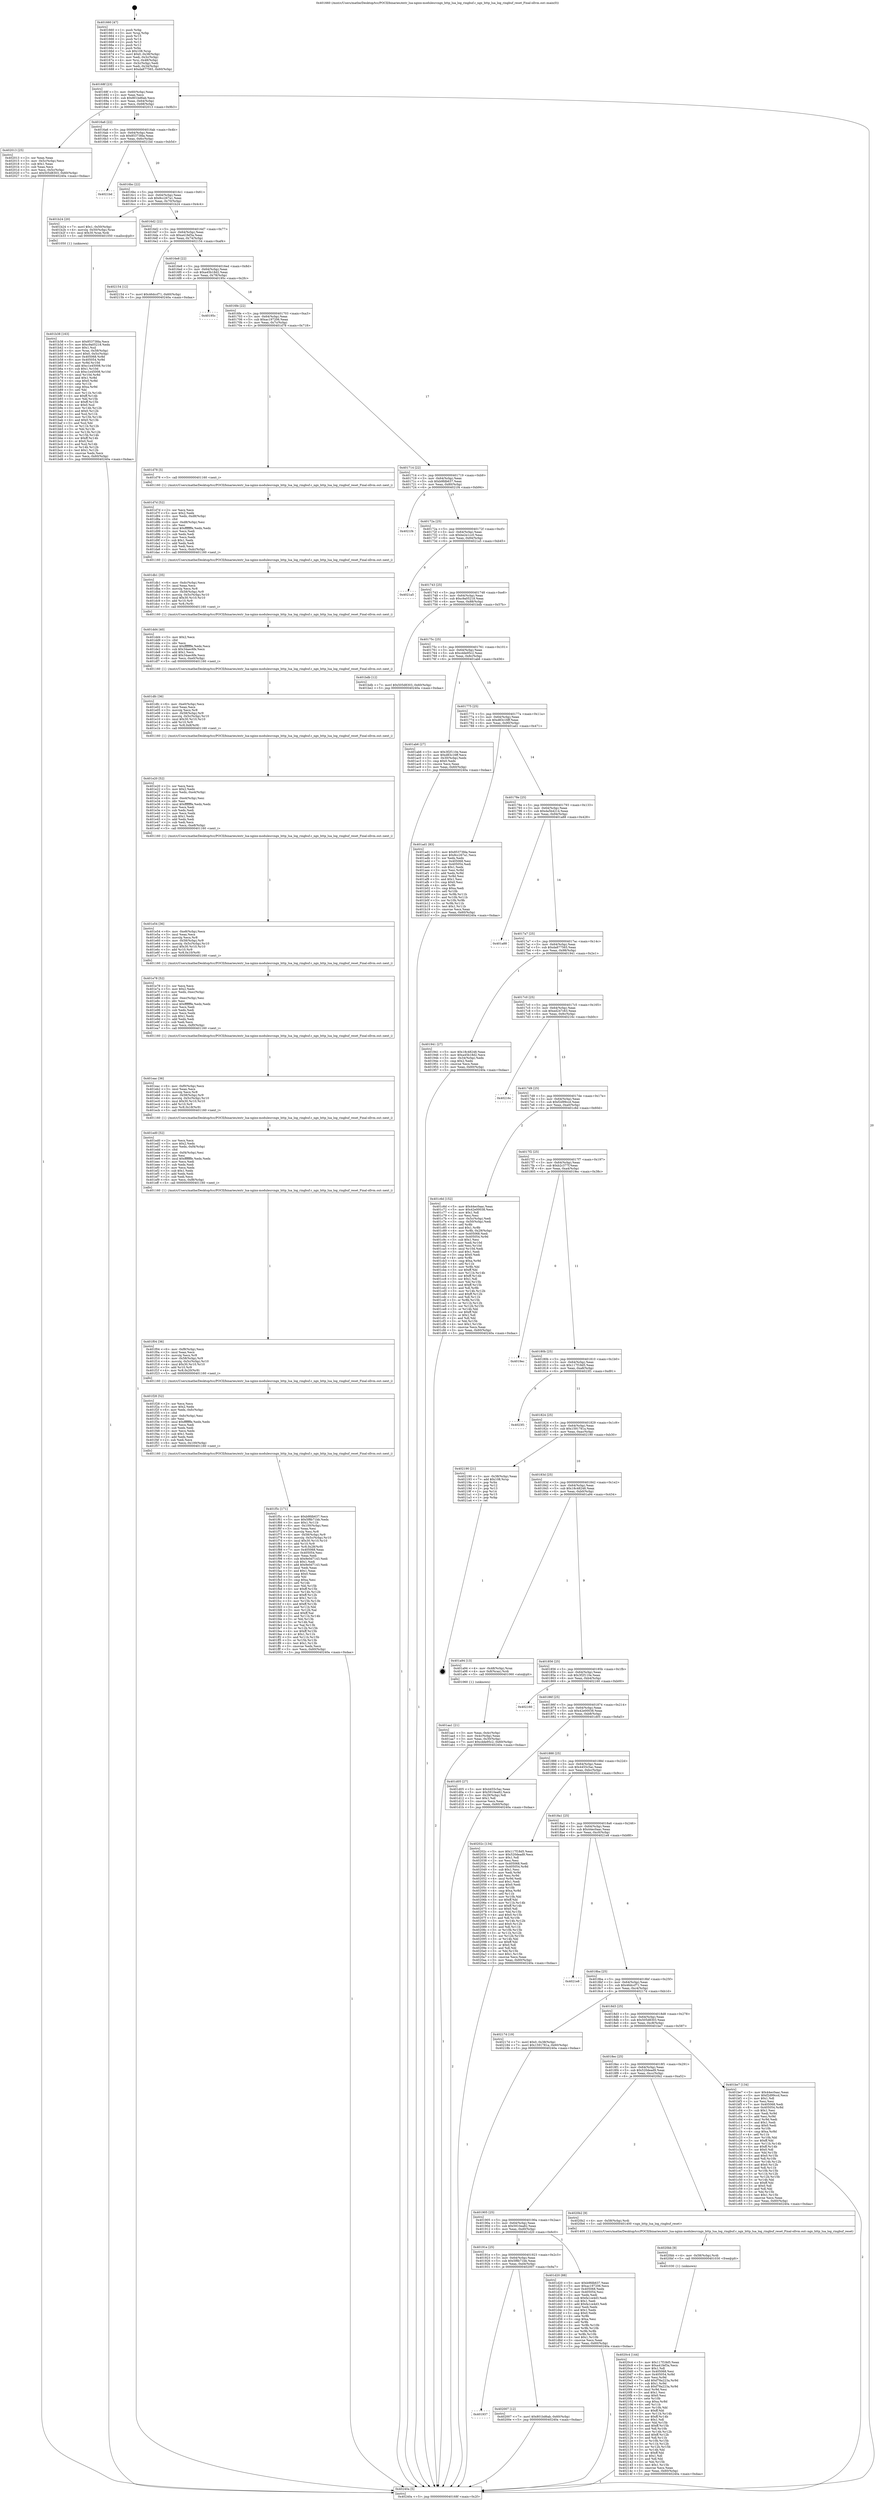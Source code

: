 digraph "0x401660" {
  label = "0x401660 (/mnt/c/Users/mathe/Desktop/tcc/POCII/binaries/extr_lua-nginx-modulesrcngx_http_lua_log_ringbuf.c_ngx_http_lua_log_ringbuf_reset_Final-ollvm.out::main(0))"
  labelloc = "t"
  node[shape=record]

  Entry [label="",width=0.3,height=0.3,shape=circle,fillcolor=black,style=filled]
  "0x40168f" [label="{
     0x40168f [23]\l
     | [instrs]\l
     &nbsp;&nbsp;0x40168f \<+3\>: mov -0x60(%rbp),%eax\l
     &nbsp;&nbsp;0x401692 \<+2\>: mov %eax,%ecx\l
     &nbsp;&nbsp;0x401694 \<+6\>: sub $0x801bd6ab,%ecx\l
     &nbsp;&nbsp;0x40169a \<+3\>: mov %eax,-0x64(%rbp)\l
     &nbsp;&nbsp;0x40169d \<+3\>: mov %ecx,-0x68(%rbp)\l
     &nbsp;&nbsp;0x4016a0 \<+6\>: je 0000000000402013 \<main+0x9b3\>\l
  }"]
  "0x402013" [label="{
     0x402013 [25]\l
     | [instrs]\l
     &nbsp;&nbsp;0x402013 \<+2\>: xor %eax,%eax\l
     &nbsp;&nbsp;0x402015 \<+3\>: mov -0x5c(%rbp),%ecx\l
     &nbsp;&nbsp;0x402018 \<+3\>: sub $0x1,%eax\l
     &nbsp;&nbsp;0x40201b \<+2\>: sub %eax,%ecx\l
     &nbsp;&nbsp;0x40201d \<+3\>: mov %ecx,-0x5c(%rbp)\l
     &nbsp;&nbsp;0x402020 \<+7\>: movl $0x505d8303,-0x60(%rbp)\l
     &nbsp;&nbsp;0x402027 \<+5\>: jmp 000000000040240a \<main+0xdaa\>\l
  }"]
  "0x4016a6" [label="{
     0x4016a6 [22]\l
     | [instrs]\l
     &nbsp;&nbsp;0x4016a6 \<+5\>: jmp 00000000004016ab \<main+0x4b\>\l
     &nbsp;&nbsp;0x4016ab \<+3\>: mov -0x64(%rbp),%eax\l
     &nbsp;&nbsp;0x4016ae \<+5\>: sub $0x85373fda,%eax\l
     &nbsp;&nbsp;0x4016b3 \<+3\>: mov %eax,-0x6c(%rbp)\l
     &nbsp;&nbsp;0x4016b6 \<+6\>: je 00000000004021bd \<main+0xb5d\>\l
  }"]
  Exit [label="",width=0.3,height=0.3,shape=circle,fillcolor=black,style=filled,peripheries=2]
  "0x4021bd" [label="{
     0x4021bd\l
  }", style=dashed]
  "0x4016bc" [label="{
     0x4016bc [22]\l
     | [instrs]\l
     &nbsp;&nbsp;0x4016bc \<+5\>: jmp 00000000004016c1 \<main+0x61\>\l
     &nbsp;&nbsp;0x4016c1 \<+3\>: mov -0x64(%rbp),%eax\l
     &nbsp;&nbsp;0x4016c4 \<+5\>: sub $0x8cc267a1,%eax\l
     &nbsp;&nbsp;0x4016c9 \<+3\>: mov %eax,-0x70(%rbp)\l
     &nbsp;&nbsp;0x4016cc \<+6\>: je 0000000000401b24 \<main+0x4c4\>\l
  }"]
  "0x4020c4" [label="{
     0x4020c4 [144]\l
     | [instrs]\l
     &nbsp;&nbsp;0x4020c4 \<+5\>: mov $0x117f18d5,%eax\l
     &nbsp;&nbsp;0x4020c9 \<+5\>: mov $0xa41fef3a,%ecx\l
     &nbsp;&nbsp;0x4020ce \<+2\>: mov $0x1,%dl\l
     &nbsp;&nbsp;0x4020d0 \<+7\>: mov 0x405068,%esi\l
     &nbsp;&nbsp;0x4020d7 \<+8\>: mov 0x405054,%r8d\l
     &nbsp;&nbsp;0x4020df \<+3\>: mov %esi,%r9d\l
     &nbsp;&nbsp;0x4020e2 \<+7\>: add $0xf78a223a,%r9d\l
     &nbsp;&nbsp;0x4020e9 \<+4\>: sub $0x1,%r9d\l
     &nbsp;&nbsp;0x4020ed \<+7\>: sub $0xf78a223a,%r9d\l
     &nbsp;&nbsp;0x4020f4 \<+4\>: imul %r9d,%esi\l
     &nbsp;&nbsp;0x4020f8 \<+3\>: and $0x1,%esi\l
     &nbsp;&nbsp;0x4020fb \<+3\>: cmp $0x0,%esi\l
     &nbsp;&nbsp;0x4020fe \<+4\>: sete %r10b\l
     &nbsp;&nbsp;0x402102 \<+4\>: cmp $0xa,%r8d\l
     &nbsp;&nbsp;0x402106 \<+4\>: setl %r11b\l
     &nbsp;&nbsp;0x40210a \<+3\>: mov %r10b,%bl\l
     &nbsp;&nbsp;0x40210d \<+3\>: xor $0xff,%bl\l
     &nbsp;&nbsp;0x402110 \<+3\>: mov %r11b,%r14b\l
     &nbsp;&nbsp;0x402113 \<+4\>: xor $0xff,%r14b\l
     &nbsp;&nbsp;0x402117 \<+3\>: xor $0x1,%dl\l
     &nbsp;&nbsp;0x40211a \<+3\>: mov %bl,%r15b\l
     &nbsp;&nbsp;0x40211d \<+4\>: and $0xff,%r15b\l
     &nbsp;&nbsp;0x402121 \<+3\>: and %dl,%r10b\l
     &nbsp;&nbsp;0x402124 \<+3\>: mov %r14b,%r12b\l
     &nbsp;&nbsp;0x402127 \<+4\>: and $0xff,%r12b\l
     &nbsp;&nbsp;0x40212b \<+3\>: and %dl,%r11b\l
     &nbsp;&nbsp;0x40212e \<+3\>: or %r10b,%r15b\l
     &nbsp;&nbsp;0x402131 \<+3\>: or %r11b,%r12b\l
     &nbsp;&nbsp;0x402134 \<+3\>: xor %r12b,%r15b\l
     &nbsp;&nbsp;0x402137 \<+3\>: or %r14b,%bl\l
     &nbsp;&nbsp;0x40213a \<+3\>: xor $0xff,%bl\l
     &nbsp;&nbsp;0x40213d \<+3\>: or $0x1,%dl\l
     &nbsp;&nbsp;0x402140 \<+2\>: and %dl,%bl\l
     &nbsp;&nbsp;0x402142 \<+3\>: or %bl,%r15b\l
     &nbsp;&nbsp;0x402145 \<+4\>: test $0x1,%r15b\l
     &nbsp;&nbsp;0x402149 \<+3\>: cmovne %ecx,%eax\l
     &nbsp;&nbsp;0x40214c \<+3\>: mov %eax,-0x60(%rbp)\l
     &nbsp;&nbsp;0x40214f \<+5\>: jmp 000000000040240a \<main+0xdaa\>\l
  }"]
  "0x401b24" [label="{
     0x401b24 [20]\l
     | [instrs]\l
     &nbsp;&nbsp;0x401b24 \<+7\>: movl $0x1,-0x50(%rbp)\l
     &nbsp;&nbsp;0x401b2b \<+4\>: movslq -0x50(%rbp),%rax\l
     &nbsp;&nbsp;0x401b2f \<+4\>: imul $0x30,%rax,%rdi\l
     &nbsp;&nbsp;0x401b33 \<+5\>: call 0000000000401050 \<malloc@plt\>\l
     | [calls]\l
     &nbsp;&nbsp;0x401050 \{1\} (unknown)\l
  }"]
  "0x4016d2" [label="{
     0x4016d2 [22]\l
     | [instrs]\l
     &nbsp;&nbsp;0x4016d2 \<+5\>: jmp 00000000004016d7 \<main+0x77\>\l
     &nbsp;&nbsp;0x4016d7 \<+3\>: mov -0x64(%rbp),%eax\l
     &nbsp;&nbsp;0x4016da \<+5\>: sub $0xa41fef3a,%eax\l
     &nbsp;&nbsp;0x4016df \<+3\>: mov %eax,-0x74(%rbp)\l
     &nbsp;&nbsp;0x4016e2 \<+6\>: je 0000000000402154 \<main+0xaf4\>\l
  }"]
  "0x4020bb" [label="{
     0x4020bb [9]\l
     | [instrs]\l
     &nbsp;&nbsp;0x4020bb \<+4\>: mov -0x58(%rbp),%rdi\l
     &nbsp;&nbsp;0x4020bf \<+5\>: call 0000000000401030 \<free@plt\>\l
     | [calls]\l
     &nbsp;&nbsp;0x401030 \{1\} (unknown)\l
  }"]
  "0x402154" [label="{
     0x402154 [12]\l
     | [instrs]\l
     &nbsp;&nbsp;0x402154 \<+7\>: movl $0x46dccf71,-0x60(%rbp)\l
     &nbsp;&nbsp;0x40215b \<+5\>: jmp 000000000040240a \<main+0xdaa\>\l
  }"]
  "0x4016e8" [label="{
     0x4016e8 [22]\l
     | [instrs]\l
     &nbsp;&nbsp;0x4016e8 \<+5\>: jmp 00000000004016ed \<main+0x8d\>\l
     &nbsp;&nbsp;0x4016ed \<+3\>: mov -0x64(%rbp),%eax\l
     &nbsp;&nbsp;0x4016f0 \<+5\>: sub $0xa45b18d2,%eax\l
     &nbsp;&nbsp;0x4016f5 \<+3\>: mov %eax,-0x78(%rbp)\l
     &nbsp;&nbsp;0x4016f8 \<+6\>: je 000000000040195c \<main+0x2fc\>\l
  }"]
  "0x401937" [label="{
     0x401937\l
  }", style=dashed]
  "0x40195c" [label="{
     0x40195c\l
  }", style=dashed]
  "0x4016fe" [label="{
     0x4016fe [22]\l
     | [instrs]\l
     &nbsp;&nbsp;0x4016fe \<+5\>: jmp 0000000000401703 \<main+0xa3\>\l
     &nbsp;&nbsp;0x401703 \<+3\>: mov -0x64(%rbp),%eax\l
     &nbsp;&nbsp;0x401706 \<+5\>: sub $0xac197206,%eax\l
     &nbsp;&nbsp;0x40170b \<+3\>: mov %eax,-0x7c(%rbp)\l
     &nbsp;&nbsp;0x40170e \<+6\>: je 0000000000401d78 \<main+0x718\>\l
  }"]
  "0x402007" [label="{
     0x402007 [12]\l
     | [instrs]\l
     &nbsp;&nbsp;0x402007 \<+7\>: movl $0x801bd6ab,-0x60(%rbp)\l
     &nbsp;&nbsp;0x40200e \<+5\>: jmp 000000000040240a \<main+0xdaa\>\l
  }"]
  "0x401d78" [label="{
     0x401d78 [5]\l
     | [instrs]\l
     &nbsp;&nbsp;0x401d78 \<+5\>: call 0000000000401160 \<next_i\>\l
     | [calls]\l
     &nbsp;&nbsp;0x401160 \{1\} (/mnt/c/Users/mathe/Desktop/tcc/POCII/binaries/extr_lua-nginx-modulesrcngx_http_lua_log_ringbuf.c_ngx_http_lua_log_ringbuf_reset_Final-ollvm.out::next_i)\l
  }"]
  "0x401714" [label="{
     0x401714 [22]\l
     | [instrs]\l
     &nbsp;&nbsp;0x401714 \<+5\>: jmp 0000000000401719 \<main+0xb9\>\l
     &nbsp;&nbsp;0x401719 \<+3\>: mov -0x64(%rbp),%eax\l
     &nbsp;&nbsp;0x40171c \<+5\>: sub $0xb9fdb637,%eax\l
     &nbsp;&nbsp;0x401721 \<+3\>: mov %eax,-0x80(%rbp)\l
     &nbsp;&nbsp;0x401724 \<+6\>: je 00000000004021f4 \<main+0xb94\>\l
  }"]
  "0x401f5c" [label="{
     0x401f5c [171]\l
     | [instrs]\l
     &nbsp;&nbsp;0x401f5c \<+5\>: mov $0xb9fdb637,%ecx\l
     &nbsp;&nbsp;0x401f61 \<+5\>: mov $0x5f8b71bb,%edx\l
     &nbsp;&nbsp;0x401f66 \<+3\>: mov $0x1,%r11b\l
     &nbsp;&nbsp;0x401f69 \<+6\>: mov -0x100(%rbp),%esi\l
     &nbsp;&nbsp;0x401f6f \<+3\>: imul %eax,%esi\l
     &nbsp;&nbsp;0x401f72 \<+3\>: movslq %esi,%r8\l
     &nbsp;&nbsp;0x401f75 \<+4\>: mov -0x58(%rbp),%r9\l
     &nbsp;&nbsp;0x401f79 \<+4\>: movslq -0x5c(%rbp),%r10\l
     &nbsp;&nbsp;0x401f7d \<+4\>: imul $0x30,%r10,%r10\l
     &nbsp;&nbsp;0x401f81 \<+3\>: add %r10,%r9\l
     &nbsp;&nbsp;0x401f84 \<+4\>: mov %r8,0x28(%r9)\l
     &nbsp;&nbsp;0x401f88 \<+7\>: mov 0x405068,%eax\l
     &nbsp;&nbsp;0x401f8f \<+7\>: mov 0x405054,%esi\l
     &nbsp;&nbsp;0x401f96 \<+2\>: mov %eax,%edi\l
     &nbsp;&nbsp;0x401f98 \<+6\>: sub $0x9e0d7143,%edi\l
     &nbsp;&nbsp;0x401f9e \<+3\>: sub $0x1,%edi\l
     &nbsp;&nbsp;0x401fa1 \<+6\>: add $0x9e0d7143,%edi\l
     &nbsp;&nbsp;0x401fa7 \<+3\>: imul %edi,%eax\l
     &nbsp;&nbsp;0x401faa \<+3\>: and $0x1,%eax\l
     &nbsp;&nbsp;0x401fad \<+3\>: cmp $0x0,%eax\l
     &nbsp;&nbsp;0x401fb0 \<+3\>: sete %bl\l
     &nbsp;&nbsp;0x401fb3 \<+3\>: cmp $0xa,%esi\l
     &nbsp;&nbsp;0x401fb6 \<+4\>: setl %r14b\l
     &nbsp;&nbsp;0x401fba \<+3\>: mov %bl,%r15b\l
     &nbsp;&nbsp;0x401fbd \<+4\>: xor $0xff,%r15b\l
     &nbsp;&nbsp;0x401fc1 \<+3\>: mov %r14b,%r12b\l
     &nbsp;&nbsp;0x401fc4 \<+4\>: xor $0xff,%r12b\l
     &nbsp;&nbsp;0x401fc8 \<+4\>: xor $0x1,%r11b\l
     &nbsp;&nbsp;0x401fcc \<+3\>: mov %r15b,%r13b\l
     &nbsp;&nbsp;0x401fcf \<+4\>: and $0xff,%r13b\l
     &nbsp;&nbsp;0x401fd3 \<+3\>: and %r11b,%bl\l
     &nbsp;&nbsp;0x401fd6 \<+3\>: mov %r12b,%al\l
     &nbsp;&nbsp;0x401fd9 \<+2\>: and $0xff,%al\l
     &nbsp;&nbsp;0x401fdb \<+3\>: and %r11b,%r14b\l
     &nbsp;&nbsp;0x401fde \<+3\>: or %bl,%r13b\l
     &nbsp;&nbsp;0x401fe1 \<+3\>: or %r14b,%al\l
     &nbsp;&nbsp;0x401fe4 \<+3\>: xor %al,%r13b\l
     &nbsp;&nbsp;0x401fe7 \<+3\>: or %r12b,%r15b\l
     &nbsp;&nbsp;0x401fea \<+4\>: xor $0xff,%r15b\l
     &nbsp;&nbsp;0x401fee \<+4\>: or $0x1,%r11b\l
     &nbsp;&nbsp;0x401ff2 \<+3\>: and %r11b,%r15b\l
     &nbsp;&nbsp;0x401ff5 \<+3\>: or %r15b,%r13b\l
     &nbsp;&nbsp;0x401ff8 \<+4\>: test $0x1,%r13b\l
     &nbsp;&nbsp;0x401ffc \<+3\>: cmovne %edx,%ecx\l
     &nbsp;&nbsp;0x401fff \<+3\>: mov %ecx,-0x60(%rbp)\l
     &nbsp;&nbsp;0x402002 \<+5\>: jmp 000000000040240a \<main+0xdaa\>\l
  }"]
  "0x4021f4" [label="{
     0x4021f4\l
  }", style=dashed]
  "0x40172a" [label="{
     0x40172a [25]\l
     | [instrs]\l
     &nbsp;&nbsp;0x40172a \<+5\>: jmp 000000000040172f \<main+0xcf\>\l
     &nbsp;&nbsp;0x40172f \<+3\>: mov -0x64(%rbp),%eax\l
     &nbsp;&nbsp;0x401732 \<+5\>: sub $0xbe2e1cc0,%eax\l
     &nbsp;&nbsp;0x401737 \<+6\>: mov %eax,-0x84(%rbp)\l
     &nbsp;&nbsp;0x40173d \<+6\>: je 00000000004021a5 \<main+0xb45\>\l
  }"]
  "0x401f28" [label="{
     0x401f28 [52]\l
     | [instrs]\l
     &nbsp;&nbsp;0x401f28 \<+2\>: xor %ecx,%ecx\l
     &nbsp;&nbsp;0x401f2a \<+5\>: mov $0x2,%edx\l
     &nbsp;&nbsp;0x401f2f \<+6\>: mov %edx,-0xfc(%rbp)\l
     &nbsp;&nbsp;0x401f35 \<+1\>: cltd\l
     &nbsp;&nbsp;0x401f36 \<+6\>: mov -0xfc(%rbp),%esi\l
     &nbsp;&nbsp;0x401f3c \<+2\>: idiv %esi\l
     &nbsp;&nbsp;0x401f3e \<+6\>: imul $0xfffffffe,%edx,%edx\l
     &nbsp;&nbsp;0x401f44 \<+2\>: mov %ecx,%edi\l
     &nbsp;&nbsp;0x401f46 \<+2\>: sub %edx,%edi\l
     &nbsp;&nbsp;0x401f48 \<+2\>: mov %ecx,%edx\l
     &nbsp;&nbsp;0x401f4a \<+3\>: sub $0x1,%edx\l
     &nbsp;&nbsp;0x401f4d \<+2\>: add %edx,%edi\l
     &nbsp;&nbsp;0x401f4f \<+2\>: sub %edi,%ecx\l
     &nbsp;&nbsp;0x401f51 \<+6\>: mov %ecx,-0x100(%rbp)\l
     &nbsp;&nbsp;0x401f57 \<+5\>: call 0000000000401160 \<next_i\>\l
     | [calls]\l
     &nbsp;&nbsp;0x401160 \{1\} (/mnt/c/Users/mathe/Desktop/tcc/POCII/binaries/extr_lua-nginx-modulesrcngx_http_lua_log_ringbuf.c_ngx_http_lua_log_ringbuf_reset_Final-ollvm.out::next_i)\l
  }"]
  "0x4021a5" [label="{
     0x4021a5\l
  }", style=dashed]
  "0x401743" [label="{
     0x401743 [25]\l
     | [instrs]\l
     &nbsp;&nbsp;0x401743 \<+5\>: jmp 0000000000401748 \<main+0xe8\>\l
     &nbsp;&nbsp;0x401748 \<+3\>: mov -0x64(%rbp),%eax\l
     &nbsp;&nbsp;0x40174b \<+5\>: sub $0xc9a05218,%eax\l
     &nbsp;&nbsp;0x401750 \<+6\>: mov %eax,-0x88(%rbp)\l
     &nbsp;&nbsp;0x401756 \<+6\>: je 0000000000401bdb \<main+0x57b\>\l
  }"]
  "0x401f04" [label="{
     0x401f04 [36]\l
     | [instrs]\l
     &nbsp;&nbsp;0x401f04 \<+6\>: mov -0xf8(%rbp),%ecx\l
     &nbsp;&nbsp;0x401f0a \<+3\>: imul %eax,%ecx\l
     &nbsp;&nbsp;0x401f0d \<+3\>: movslq %ecx,%r8\l
     &nbsp;&nbsp;0x401f10 \<+4\>: mov -0x58(%rbp),%r9\l
     &nbsp;&nbsp;0x401f14 \<+4\>: movslq -0x5c(%rbp),%r10\l
     &nbsp;&nbsp;0x401f18 \<+4\>: imul $0x30,%r10,%r10\l
     &nbsp;&nbsp;0x401f1c \<+3\>: add %r10,%r9\l
     &nbsp;&nbsp;0x401f1f \<+4\>: mov %r8,0x20(%r9)\l
     &nbsp;&nbsp;0x401f23 \<+5\>: call 0000000000401160 \<next_i\>\l
     | [calls]\l
     &nbsp;&nbsp;0x401160 \{1\} (/mnt/c/Users/mathe/Desktop/tcc/POCII/binaries/extr_lua-nginx-modulesrcngx_http_lua_log_ringbuf.c_ngx_http_lua_log_ringbuf_reset_Final-ollvm.out::next_i)\l
  }"]
  "0x401bdb" [label="{
     0x401bdb [12]\l
     | [instrs]\l
     &nbsp;&nbsp;0x401bdb \<+7\>: movl $0x505d8303,-0x60(%rbp)\l
     &nbsp;&nbsp;0x401be2 \<+5\>: jmp 000000000040240a \<main+0xdaa\>\l
  }"]
  "0x40175c" [label="{
     0x40175c [25]\l
     | [instrs]\l
     &nbsp;&nbsp;0x40175c \<+5\>: jmp 0000000000401761 \<main+0x101\>\l
     &nbsp;&nbsp;0x401761 \<+3\>: mov -0x64(%rbp),%eax\l
     &nbsp;&nbsp;0x401764 \<+5\>: sub $0xcdde95c2,%eax\l
     &nbsp;&nbsp;0x401769 \<+6\>: mov %eax,-0x8c(%rbp)\l
     &nbsp;&nbsp;0x40176f \<+6\>: je 0000000000401ab6 \<main+0x456\>\l
  }"]
  "0x401ed0" [label="{
     0x401ed0 [52]\l
     | [instrs]\l
     &nbsp;&nbsp;0x401ed0 \<+2\>: xor %ecx,%ecx\l
     &nbsp;&nbsp;0x401ed2 \<+5\>: mov $0x2,%edx\l
     &nbsp;&nbsp;0x401ed7 \<+6\>: mov %edx,-0xf4(%rbp)\l
     &nbsp;&nbsp;0x401edd \<+1\>: cltd\l
     &nbsp;&nbsp;0x401ede \<+6\>: mov -0xf4(%rbp),%esi\l
     &nbsp;&nbsp;0x401ee4 \<+2\>: idiv %esi\l
     &nbsp;&nbsp;0x401ee6 \<+6\>: imul $0xfffffffe,%edx,%edx\l
     &nbsp;&nbsp;0x401eec \<+2\>: mov %ecx,%edi\l
     &nbsp;&nbsp;0x401eee \<+2\>: sub %edx,%edi\l
     &nbsp;&nbsp;0x401ef0 \<+2\>: mov %ecx,%edx\l
     &nbsp;&nbsp;0x401ef2 \<+3\>: sub $0x1,%edx\l
     &nbsp;&nbsp;0x401ef5 \<+2\>: add %edx,%edi\l
     &nbsp;&nbsp;0x401ef7 \<+2\>: sub %edi,%ecx\l
     &nbsp;&nbsp;0x401ef9 \<+6\>: mov %ecx,-0xf8(%rbp)\l
     &nbsp;&nbsp;0x401eff \<+5\>: call 0000000000401160 \<next_i\>\l
     | [calls]\l
     &nbsp;&nbsp;0x401160 \{1\} (/mnt/c/Users/mathe/Desktop/tcc/POCII/binaries/extr_lua-nginx-modulesrcngx_http_lua_log_ringbuf.c_ngx_http_lua_log_ringbuf_reset_Final-ollvm.out::next_i)\l
  }"]
  "0x401ab6" [label="{
     0x401ab6 [27]\l
     | [instrs]\l
     &nbsp;&nbsp;0x401ab6 \<+5\>: mov $0x3f2f110e,%eax\l
     &nbsp;&nbsp;0x401abb \<+5\>: mov $0xd83c16ff,%ecx\l
     &nbsp;&nbsp;0x401ac0 \<+3\>: mov -0x30(%rbp),%edx\l
     &nbsp;&nbsp;0x401ac3 \<+3\>: cmp $0x0,%edx\l
     &nbsp;&nbsp;0x401ac6 \<+3\>: cmove %ecx,%eax\l
     &nbsp;&nbsp;0x401ac9 \<+3\>: mov %eax,-0x60(%rbp)\l
     &nbsp;&nbsp;0x401acc \<+5\>: jmp 000000000040240a \<main+0xdaa\>\l
  }"]
  "0x401775" [label="{
     0x401775 [25]\l
     | [instrs]\l
     &nbsp;&nbsp;0x401775 \<+5\>: jmp 000000000040177a \<main+0x11a\>\l
     &nbsp;&nbsp;0x40177a \<+3\>: mov -0x64(%rbp),%eax\l
     &nbsp;&nbsp;0x40177d \<+5\>: sub $0xd83c16ff,%eax\l
     &nbsp;&nbsp;0x401782 \<+6\>: mov %eax,-0x90(%rbp)\l
     &nbsp;&nbsp;0x401788 \<+6\>: je 0000000000401ad1 \<main+0x471\>\l
  }"]
  "0x401eac" [label="{
     0x401eac [36]\l
     | [instrs]\l
     &nbsp;&nbsp;0x401eac \<+6\>: mov -0xf0(%rbp),%ecx\l
     &nbsp;&nbsp;0x401eb2 \<+3\>: imul %eax,%ecx\l
     &nbsp;&nbsp;0x401eb5 \<+3\>: movslq %ecx,%r8\l
     &nbsp;&nbsp;0x401eb8 \<+4\>: mov -0x58(%rbp),%r9\l
     &nbsp;&nbsp;0x401ebc \<+4\>: movslq -0x5c(%rbp),%r10\l
     &nbsp;&nbsp;0x401ec0 \<+4\>: imul $0x30,%r10,%r10\l
     &nbsp;&nbsp;0x401ec4 \<+3\>: add %r10,%r9\l
     &nbsp;&nbsp;0x401ec7 \<+4\>: mov %r8,0x18(%r9)\l
     &nbsp;&nbsp;0x401ecb \<+5\>: call 0000000000401160 \<next_i\>\l
     | [calls]\l
     &nbsp;&nbsp;0x401160 \{1\} (/mnt/c/Users/mathe/Desktop/tcc/POCII/binaries/extr_lua-nginx-modulesrcngx_http_lua_log_ringbuf.c_ngx_http_lua_log_ringbuf_reset_Final-ollvm.out::next_i)\l
  }"]
  "0x401ad1" [label="{
     0x401ad1 [83]\l
     | [instrs]\l
     &nbsp;&nbsp;0x401ad1 \<+5\>: mov $0x85373fda,%eax\l
     &nbsp;&nbsp;0x401ad6 \<+5\>: mov $0x8cc267a1,%ecx\l
     &nbsp;&nbsp;0x401adb \<+2\>: xor %edx,%edx\l
     &nbsp;&nbsp;0x401add \<+7\>: mov 0x405068,%esi\l
     &nbsp;&nbsp;0x401ae4 \<+7\>: mov 0x405054,%edi\l
     &nbsp;&nbsp;0x401aeb \<+3\>: sub $0x1,%edx\l
     &nbsp;&nbsp;0x401aee \<+3\>: mov %esi,%r8d\l
     &nbsp;&nbsp;0x401af1 \<+3\>: add %edx,%r8d\l
     &nbsp;&nbsp;0x401af4 \<+4\>: imul %r8d,%esi\l
     &nbsp;&nbsp;0x401af8 \<+3\>: and $0x1,%esi\l
     &nbsp;&nbsp;0x401afb \<+3\>: cmp $0x0,%esi\l
     &nbsp;&nbsp;0x401afe \<+4\>: sete %r9b\l
     &nbsp;&nbsp;0x401b02 \<+3\>: cmp $0xa,%edi\l
     &nbsp;&nbsp;0x401b05 \<+4\>: setl %r10b\l
     &nbsp;&nbsp;0x401b09 \<+3\>: mov %r9b,%r11b\l
     &nbsp;&nbsp;0x401b0c \<+3\>: and %r10b,%r11b\l
     &nbsp;&nbsp;0x401b0f \<+3\>: xor %r10b,%r9b\l
     &nbsp;&nbsp;0x401b12 \<+3\>: or %r9b,%r11b\l
     &nbsp;&nbsp;0x401b15 \<+4\>: test $0x1,%r11b\l
     &nbsp;&nbsp;0x401b19 \<+3\>: cmovne %ecx,%eax\l
     &nbsp;&nbsp;0x401b1c \<+3\>: mov %eax,-0x60(%rbp)\l
     &nbsp;&nbsp;0x401b1f \<+5\>: jmp 000000000040240a \<main+0xdaa\>\l
  }"]
  "0x40178e" [label="{
     0x40178e [25]\l
     | [instrs]\l
     &nbsp;&nbsp;0x40178e \<+5\>: jmp 0000000000401793 \<main+0x133\>\l
     &nbsp;&nbsp;0x401793 \<+3\>: mov -0x64(%rbp),%eax\l
     &nbsp;&nbsp;0x401796 \<+5\>: sub $0xda5b4214,%eax\l
     &nbsp;&nbsp;0x40179b \<+6\>: mov %eax,-0x94(%rbp)\l
     &nbsp;&nbsp;0x4017a1 \<+6\>: je 0000000000401a88 \<main+0x428\>\l
  }"]
  "0x401e78" [label="{
     0x401e78 [52]\l
     | [instrs]\l
     &nbsp;&nbsp;0x401e78 \<+2\>: xor %ecx,%ecx\l
     &nbsp;&nbsp;0x401e7a \<+5\>: mov $0x2,%edx\l
     &nbsp;&nbsp;0x401e7f \<+6\>: mov %edx,-0xec(%rbp)\l
     &nbsp;&nbsp;0x401e85 \<+1\>: cltd\l
     &nbsp;&nbsp;0x401e86 \<+6\>: mov -0xec(%rbp),%esi\l
     &nbsp;&nbsp;0x401e8c \<+2\>: idiv %esi\l
     &nbsp;&nbsp;0x401e8e \<+6\>: imul $0xfffffffe,%edx,%edx\l
     &nbsp;&nbsp;0x401e94 \<+2\>: mov %ecx,%edi\l
     &nbsp;&nbsp;0x401e96 \<+2\>: sub %edx,%edi\l
     &nbsp;&nbsp;0x401e98 \<+2\>: mov %ecx,%edx\l
     &nbsp;&nbsp;0x401e9a \<+3\>: sub $0x1,%edx\l
     &nbsp;&nbsp;0x401e9d \<+2\>: add %edx,%edi\l
     &nbsp;&nbsp;0x401e9f \<+2\>: sub %edi,%ecx\l
     &nbsp;&nbsp;0x401ea1 \<+6\>: mov %ecx,-0xf0(%rbp)\l
     &nbsp;&nbsp;0x401ea7 \<+5\>: call 0000000000401160 \<next_i\>\l
     | [calls]\l
     &nbsp;&nbsp;0x401160 \{1\} (/mnt/c/Users/mathe/Desktop/tcc/POCII/binaries/extr_lua-nginx-modulesrcngx_http_lua_log_ringbuf.c_ngx_http_lua_log_ringbuf_reset_Final-ollvm.out::next_i)\l
  }"]
  "0x401a88" [label="{
     0x401a88\l
  }", style=dashed]
  "0x4017a7" [label="{
     0x4017a7 [25]\l
     | [instrs]\l
     &nbsp;&nbsp;0x4017a7 \<+5\>: jmp 00000000004017ac \<main+0x14c\>\l
     &nbsp;&nbsp;0x4017ac \<+3\>: mov -0x64(%rbp),%eax\l
     &nbsp;&nbsp;0x4017af \<+5\>: sub $0xda877565,%eax\l
     &nbsp;&nbsp;0x4017b4 \<+6\>: mov %eax,-0x98(%rbp)\l
     &nbsp;&nbsp;0x4017ba \<+6\>: je 0000000000401941 \<main+0x2e1\>\l
  }"]
  "0x401e54" [label="{
     0x401e54 [36]\l
     | [instrs]\l
     &nbsp;&nbsp;0x401e54 \<+6\>: mov -0xe8(%rbp),%ecx\l
     &nbsp;&nbsp;0x401e5a \<+3\>: imul %eax,%ecx\l
     &nbsp;&nbsp;0x401e5d \<+3\>: movslq %ecx,%r8\l
     &nbsp;&nbsp;0x401e60 \<+4\>: mov -0x58(%rbp),%r9\l
     &nbsp;&nbsp;0x401e64 \<+4\>: movslq -0x5c(%rbp),%r10\l
     &nbsp;&nbsp;0x401e68 \<+4\>: imul $0x30,%r10,%r10\l
     &nbsp;&nbsp;0x401e6c \<+3\>: add %r10,%r9\l
     &nbsp;&nbsp;0x401e6f \<+4\>: mov %r8,0x10(%r9)\l
     &nbsp;&nbsp;0x401e73 \<+5\>: call 0000000000401160 \<next_i\>\l
     | [calls]\l
     &nbsp;&nbsp;0x401160 \{1\} (/mnt/c/Users/mathe/Desktop/tcc/POCII/binaries/extr_lua-nginx-modulesrcngx_http_lua_log_ringbuf.c_ngx_http_lua_log_ringbuf_reset_Final-ollvm.out::next_i)\l
  }"]
  "0x401941" [label="{
     0x401941 [27]\l
     | [instrs]\l
     &nbsp;&nbsp;0x401941 \<+5\>: mov $0x18c48248,%eax\l
     &nbsp;&nbsp;0x401946 \<+5\>: mov $0xa45b18d2,%ecx\l
     &nbsp;&nbsp;0x40194b \<+3\>: mov -0x34(%rbp),%edx\l
     &nbsp;&nbsp;0x40194e \<+3\>: cmp $0x2,%edx\l
     &nbsp;&nbsp;0x401951 \<+3\>: cmovne %ecx,%eax\l
     &nbsp;&nbsp;0x401954 \<+3\>: mov %eax,-0x60(%rbp)\l
     &nbsp;&nbsp;0x401957 \<+5\>: jmp 000000000040240a \<main+0xdaa\>\l
  }"]
  "0x4017c0" [label="{
     0x4017c0 [25]\l
     | [instrs]\l
     &nbsp;&nbsp;0x4017c0 \<+5\>: jmp 00000000004017c5 \<main+0x165\>\l
     &nbsp;&nbsp;0x4017c5 \<+3\>: mov -0x64(%rbp),%eax\l
     &nbsp;&nbsp;0x4017c8 \<+5\>: sub $0xed247c63,%eax\l
     &nbsp;&nbsp;0x4017cd \<+6\>: mov %eax,-0x9c(%rbp)\l
     &nbsp;&nbsp;0x4017d3 \<+6\>: je 000000000040216c \<main+0xb0c\>\l
  }"]
  "0x40240a" [label="{
     0x40240a [5]\l
     | [instrs]\l
     &nbsp;&nbsp;0x40240a \<+5\>: jmp 000000000040168f \<main+0x2f\>\l
  }"]
  "0x401660" [label="{
     0x401660 [47]\l
     | [instrs]\l
     &nbsp;&nbsp;0x401660 \<+1\>: push %rbp\l
     &nbsp;&nbsp;0x401661 \<+3\>: mov %rsp,%rbp\l
     &nbsp;&nbsp;0x401664 \<+2\>: push %r15\l
     &nbsp;&nbsp;0x401666 \<+2\>: push %r14\l
     &nbsp;&nbsp;0x401668 \<+2\>: push %r13\l
     &nbsp;&nbsp;0x40166a \<+2\>: push %r12\l
     &nbsp;&nbsp;0x40166c \<+1\>: push %rbx\l
     &nbsp;&nbsp;0x40166d \<+7\>: sub $0x108,%rsp\l
     &nbsp;&nbsp;0x401674 \<+7\>: movl $0x0,-0x38(%rbp)\l
     &nbsp;&nbsp;0x40167b \<+3\>: mov %edi,-0x3c(%rbp)\l
     &nbsp;&nbsp;0x40167e \<+4\>: mov %rsi,-0x48(%rbp)\l
     &nbsp;&nbsp;0x401682 \<+3\>: mov -0x3c(%rbp),%edi\l
     &nbsp;&nbsp;0x401685 \<+3\>: mov %edi,-0x34(%rbp)\l
     &nbsp;&nbsp;0x401688 \<+7\>: movl $0xda877565,-0x60(%rbp)\l
  }"]
  "0x401e20" [label="{
     0x401e20 [52]\l
     | [instrs]\l
     &nbsp;&nbsp;0x401e20 \<+2\>: xor %ecx,%ecx\l
     &nbsp;&nbsp;0x401e22 \<+5\>: mov $0x2,%edx\l
     &nbsp;&nbsp;0x401e27 \<+6\>: mov %edx,-0xe4(%rbp)\l
     &nbsp;&nbsp;0x401e2d \<+1\>: cltd\l
     &nbsp;&nbsp;0x401e2e \<+6\>: mov -0xe4(%rbp),%esi\l
     &nbsp;&nbsp;0x401e34 \<+2\>: idiv %esi\l
     &nbsp;&nbsp;0x401e36 \<+6\>: imul $0xfffffffe,%edx,%edx\l
     &nbsp;&nbsp;0x401e3c \<+2\>: mov %ecx,%edi\l
     &nbsp;&nbsp;0x401e3e \<+2\>: sub %edx,%edi\l
     &nbsp;&nbsp;0x401e40 \<+2\>: mov %ecx,%edx\l
     &nbsp;&nbsp;0x401e42 \<+3\>: sub $0x1,%edx\l
     &nbsp;&nbsp;0x401e45 \<+2\>: add %edx,%edi\l
     &nbsp;&nbsp;0x401e47 \<+2\>: sub %edi,%ecx\l
     &nbsp;&nbsp;0x401e49 \<+6\>: mov %ecx,-0xe8(%rbp)\l
     &nbsp;&nbsp;0x401e4f \<+5\>: call 0000000000401160 \<next_i\>\l
     | [calls]\l
     &nbsp;&nbsp;0x401160 \{1\} (/mnt/c/Users/mathe/Desktop/tcc/POCII/binaries/extr_lua-nginx-modulesrcngx_http_lua_log_ringbuf.c_ngx_http_lua_log_ringbuf_reset_Final-ollvm.out::next_i)\l
  }"]
  "0x40216c" [label="{
     0x40216c\l
  }", style=dashed]
  "0x4017d9" [label="{
     0x4017d9 [25]\l
     | [instrs]\l
     &nbsp;&nbsp;0x4017d9 \<+5\>: jmp 00000000004017de \<main+0x17e\>\l
     &nbsp;&nbsp;0x4017de \<+3\>: mov -0x64(%rbp),%eax\l
     &nbsp;&nbsp;0x4017e1 \<+5\>: sub $0xf2d99ccd,%eax\l
     &nbsp;&nbsp;0x4017e6 \<+6\>: mov %eax,-0xa0(%rbp)\l
     &nbsp;&nbsp;0x4017ec \<+6\>: je 0000000000401c6d \<main+0x60d\>\l
  }"]
  "0x401dfc" [label="{
     0x401dfc [36]\l
     | [instrs]\l
     &nbsp;&nbsp;0x401dfc \<+6\>: mov -0xe0(%rbp),%ecx\l
     &nbsp;&nbsp;0x401e02 \<+3\>: imul %eax,%ecx\l
     &nbsp;&nbsp;0x401e05 \<+3\>: movslq %ecx,%r8\l
     &nbsp;&nbsp;0x401e08 \<+4\>: mov -0x58(%rbp),%r9\l
     &nbsp;&nbsp;0x401e0c \<+4\>: movslq -0x5c(%rbp),%r10\l
     &nbsp;&nbsp;0x401e10 \<+4\>: imul $0x30,%r10,%r10\l
     &nbsp;&nbsp;0x401e14 \<+3\>: add %r10,%r9\l
     &nbsp;&nbsp;0x401e17 \<+4\>: mov %r8,0x8(%r9)\l
     &nbsp;&nbsp;0x401e1b \<+5\>: call 0000000000401160 \<next_i\>\l
     | [calls]\l
     &nbsp;&nbsp;0x401160 \{1\} (/mnt/c/Users/mathe/Desktop/tcc/POCII/binaries/extr_lua-nginx-modulesrcngx_http_lua_log_ringbuf.c_ngx_http_lua_log_ringbuf_reset_Final-ollvm.out::next_i)\l
  }"]
  "0x401c6d" [label="{
     0x401c6d [152]\l
     | [instrs]\l
     &nbsp;&nbsp;0x401c6d \<+5\>: mov $0x44ec0aac,%eax\l
     &nbsp;&nbsp;0x401c72 \<+5\>: mov $0x42e00038,%ecx\l
     &nbsp;&nbsp;0x401c77 \<+2\>: mov $0x1,%dl\l
     &nbsp;&nbsp;0x401c79 \<+2\>: xor %esi,%esi\l
     &nbsp;&nbsp;0x401c7b \<+3\>: mov -0x5c(%rbp),%edi\l
     &nbsp;&nbsp;0x401c7e \<+3\>: cmp -0x50(%rbp),%edi\l
     &nbsp;&nbsp;0x401c81 \<+4\>: setl %r8b\l
     &nbsp;&nbsp;0x401c85 \<+4\>: and $0x1,%r8b\l
     &nbsp;&nbsp;0x401c89 \<+4\>: mov %r8b,-0x29(%rbp)\l
     &nbsp;&nbsp;0x401c8d \<+7\>: mov 0x405068,%edi\l
     &nbsp;&nbsp;0x401c94 \<+8\>: mov 0x405054,%r9d\l
     &nbsp;&nbsp;0x401c9c \<+3\>: sub $0x1,%esi\l
     &nbsp;&nbsp;0x401c9f \<+3\>: mov %edi,%r10d\l
     &nbsp;&nbsp;0x401ca2 \<+3\>: add %esi,%r10d\l
     &nbsp;&nbsp;0x401ca5 \<+4\>: imul %r10d,%edi\l
     &nbsp;&nbsp;0x401ca9 \<+3\>: and $0x1,%edi\l
     &nbsp;&nbsp;0x401cac \<+3\>: cmp $0x0,%edi\l
     &nbsp;&nbsp;0x401caf \<+4\>: sete %r8b\l
     &nbsp;&nbsp;0x401cb3 \<+4\>: cmp $0xa,%r9d\l
     &nbsp;&nbsp;0x401cb7 \<+4\>: setl %r11b\l
     &nbsp;&nbsp;0x401cbb \<+3\>: mov %r8b,%bl\l
     &nbsp;&nbsp;0x401cbe \<+3\>: xor $0xff,%bl\l
     &nbsp;&nbsp;0x401cc1 \<+3\>: mov %r11b,%r14b\l
     &nbsp;&nbsp;0x401cc4 \<+4\>: xor $0xff,%r14b\l
     &nbsp;&nbsp;0x401cc8 \<+3\>: xor $0x1,%dl\l
     &nbsp;&nbsp;0x401ccb \<+3\>: mov %bl,%r15b\l
     &nbsp;&nbsp;0x401cce \<+4\>: and $0xff,%r15b\l
     &nbsp;&nbsp;0x401cd2 \<+3\>: and %dl,%r8b\l
     &nbsp;&nbsp;0x401cd5 \<+3\>: mov %r14b,%r12b\l
     &nbsp;&nbsp;0x401cd8 \<+4\>: and $0xff,%r12b\l
     &nbsp;&nbsp;0x401cdc \<+3\>: and %dl,%r11b\l
     &nbsp;&nbsp;0x401cdf \<+3\>: or %r8b,%r15b\l
     &nbsp;&nbsp;0x401ce2 \<+3\>: or %r11b,%r12b\l
     &nbsp;&nbsp;0x401ce5 \<+3\>: xor %r12b,%r15b\l
     &nbsp;&nbsp;0x401ce8 \<+3\>: or %r14b,%bl\l
     &nbsp;&nbsp;0x401ceb \<+3\>: xor $0xff,%bl\l
     &nbsp;&nbsp;0x401cee \<+3\>: or $0x1,%dl\l
     &nbsp;&nbsp;0x401cf1 \<+2\>: and %dl,%bl\l
     &nbsp;&nbsp;0x401cf3 \<+3\>: or %bl,%r15b\l
     &nbsp;&nbsp;0x401cf6 \<+4\>: test $0x1,%r15b\l
     &nbsp;&nbsp;0x401cfa \<+3\>: cmovne %ecx,%eax\l
     &nbsp;&nbsp;0x401cfd \<+3\>: mov %eax,-0x60(%rbp)\l
     &nbsp;&nbsp;0x401d00 \<+5\>: jmp 000000000040240a \<main+0xdaa\>\l
  }"]
  "0x4017f2" [label="{
     0x4017f2 [25]\l
     | [instrs]\l
     &nbsp;&nbsp;0x4017f2 \<+5\>: jmp 00000000004017f7 \<main+0x197\>\l
     &nbsp;&nbsp;0x4017f7 \<+3\>: mov -0x64(%rbp),%eax\l
     &nbsp;&nbsp;0x4017fa \<+5\>: sub $0xb2c377f,%eax\l
     &nbsp;&nbsp;0x4017ff \<+6\>: mov %eax,-0xa4(%rbp)\l
     &nbsp;&nbsp;0x401805 \<+6\>: je 00000000004019ec \<main+0x38c\>\l
  }"]
  "0x401dd4" [label="{
     0x401dd4 [40]\l
     | [instrs]\l
     &nbsp;&nbsp;0x401dd4 \<+5\>: mov $0x2,%ecx\l
     &nbsp;&nbsp;0x401dd9 \<+1\>: cltd\l
     &nbsp;&nbsp;0x401dda \<+2\>: idiv %ecx\l
     &nbsp;&nbsp;0x401ddc \<+6\>: imul $0xfffffffe,%edx,%ecx\l
     &nbsp;&nbsp;0x401de2 \<+6\>: sub $0x34aec6fe,%ecx\l
     &nbsp;&nbsp;0x401de8 \<+3\>: add $0x1,%ecx\l
     &nbsp;&nbsp;0x401deb \<+6\>: add $0x34aec6fe,%ecx\l
     &nbsp;&nbsp;0x401df1 \<+6\>: mov %ecx,-0xe0(%rbp)\l
     &nbsp;&nbsp;0x401df7 \<+5\>: call 0000000000401160 \<next_i\>\l
     | [calls]\l
     &nbsp;&nbsp;0x401160 \{1\} (/mnt/c/Users/mathe/Desktop/tcc/POCII/binaries/extr_lua-nginx-modulesrcngx_http_lua_log_ringbuf.c_ngx_http_lua_log_ringbuf_reset_Final-ollvm.out::next_i)\l
  }"]
  "0x4019ec" [label="{
     0x4019ec\l
  }", style=dashed]
  "0x40180b" [label="{
     0x40180b [25]\l
     | [instrs]\l
     &nbsp;&nbsp;0x40180b \<+5\>: jmp 0000000000401810 \<main+0x1b0\>\l
     &nbsp;&nbsp;0x401810 \<+3\>: mov -0x64(%rbp),%eax\l
     &nbsp;&nbsp;0x401813 \<+5\>: sub $0x117f18d5,%eax\l
     &nbsp;&nbsp;0x401818 \<+6\>: mov %eax,-0xa8(%rbp)\l
     &nbsp;&nbsp;0x40181e \<+6\>: je 00000000004023f1 \<main+0xd91\>\l
  }"]
  "0x401db1" [label="{
     0x401db1 [35]\l
     | [instrs]\l
     &nbsp;&nbsp;0x401db1 \<+6\>: mov -0xdc(%rbp),%ecx\l
     &nbsp;&nbsp;0x401db7 \<+3\>: imul %eax,%ecx\l
     &nbsp;&nbsp;0x401dba \<+3\>: movslq %ecx,%r8\l
     &nbsp;&nbsp;0x401dbd \<+4\>: mov -0x58(%rbp),%r9\l
     &nbsp;&nbsp;0x401dc1 \<+4\>: movslq -0x5c(%rbp),%r10\l
     &nbsp;&nbsp;0x401dc5 \<+4\>: imul $0x30,%r10,%r10\l
     &nbsp;&nbsp;0x401dc9 \<+3\>: add %r10,%r9\l
     &nbsp;&nbsp;0x401dcc \<+3\>: mov %r8,(%r9)\l
     &nbsp;&nbsp;0x401dcf \<+5\>: call 0000000000401160 \<next_i\>\l
     | [calls]\l
     &nbsp;&nbsp;0x401160 \{1\} (/mnt/c/Users/mathe/Desktop/tcc/POCII/binaries/extr_lua-nginx-modulesrcngx_http_lua_log_ringbuf.c_ngx_http_lua_log_ringbuf_reset_Final-ollvm.out::next_i)\l
  }"]
  "0x4023f1" [label="{
     0x4023f1\l
  }", style=dashed]
  "0x401824" [label="{
     0x401824 [25]\l
     | [instrs]\l
     &nbsp;&nbsp;0x401824 \<+5\>: jmp 0000000000401829 \<main+0x1c9\>\l
     &nbsp;&nbsp;0x401829 \<+3\>: mov -0x64(%rbp),%eax\l
     &nbsp;&nbsp;0x40182c \<+5\>: sub $0x1591781a,%eax\l
     &nbsp;&nbsp;0x401831 \<+6\>: mov %eax,-0xac(%rbp)\l
     &nbsp;&nbsp;0x401837 \<+6\>: je 0000000000402190 \<main+0xb30\>\l
  }"]
  "0x401d7d" [label="{
     0x401d7d [52]\l
     | [instrs]\l
     &nbsp;&nbsp;0x401d7d \<+2\>: xor %ecx,%ecx\l
     &nbsp;&nbsp;0x401d7f \<+5\>: mov $0x2,%edx\l
     &nbsp;&nbsp;0x401d84 \<+6\>: mov %edx,-0xd8(%rbp)\l
     &nbsp;&nbsp;0x401d8a \<+1\>: cltd\l
     &nbsp;&nbsp;0x401d8b \<+6\>: mov -0xd8(%rbp),%esi\l
     &nbsp;&nbsp;0x401d91 \<+2\>: idiv %esi\l
     &nbsp;&nbsp;0x401d93 \<+6\>: imul $0xfffffffe,%edx,%edx\l
     &nbsp;&nbsp;0x401d99 \<+2\>: mov %ecx,%edi\l
     &nbsp;&nbsp;0x401d9b \<+2\>: sub %edx,%edi\l
     &nbsp;&nbsp;0x401d9d \<+2\>: mov %ecx,%edx\l
     &nbsp;&nbsp;0x401d9f \<+3\>: sub $0x1,%edx\l
     &nbsp;&nbsp;0x401da2 \<+2\>: add %edx,%edi\l
     &nbsp;&nbsp;0x401da4 \<+2\>: sub %edi,%ecx\l
     &nbsp;&nbsp;0x401da6 \<+6\>: mov %ecx,-0xdc(%rbp)\l
     &nbsp;&nbsp;0x401dac \<+5\>: call 0000000000401160 \<next_i\>\l
     | [calls]\l
     &nbsp;&nbsp;0x401160 \{1\} (/mnt/c/Users/mathe/Desktop/tcc/POCII/binaries/extr_lua-nginx-modulesrcngx_http_lua_log_ringbuf.c_ngx_http_lua_log_ringbuf_reset_Final-ollvm.out::next_i)\l
  }"]
  "0x402190" [label="{
     0x402190 [21]\l
     | [instrs]\l
     &nbsp;&nbsp;0x402190 \<+3\>: mov -0x38(%rbp),%eax\l
     &nbsp;&nbsp;0x402193 \<+7\>: add $0x108,%rsp\l
     &nbsp;&nbsp;0x40219a \<+1\>: pop %rbx\l
     &nbsp;&nbsp;0x40219b \<+2\>: pop %r12\l
     &nbsp;&nbsp;0x40219d \<+2\>: pop %r13\l
     &nbsp;&nbsp;0x40219f \<+2\>: pop %r14\l
     &nbsp;&nbsp;0x4021a1 \<+2\>: pop %r15\l
     &nbsp;&nbsp;0x4021a3 \<+1\>: pop %rbp\l
     &nbsp;&nbsp;0x4021a4 \<+1\>: ret\l
  }"]
  "0x40183d" [label="{
     0x40183d [25]\l
     | [instrs]\l
     &nbsp;&nbsp;0x40183d \<+5\>: jmp 0000000000401842 \<main+0x1e2\>\l
     &nbsp;&nbsp;0x401842 \<+3\>: mov -0x64(%rbp),%eax\l
     &nbsp;&nbsp;0x401845 \<+5\>: sub $0x18c48248,%eax\l
     &nbsp;&nbsp;0x40184a \<+6\>: mov %eax,-0xb0(%rbp)\l
     &nbsp;&nbsp;0x401850 \<+6\>: je 0000000000401a94 \<main+0x434\>\l
  }"]
  "0x40191e" [label="{
     0x40191e [25]\l
     | [instrs]\l
     &nbsp;&nbsp;0x40191e \<+5\>: jmp 0000000000401923 \<main+0x2c3\>\l
     &nbsp;&nbsp;0x401923 \<+3\>: mov -0x64(%rbp),%eax\l
     &nbsp;&nbsp;0x401926 \<+5\>: sub $0x5f8b71bb,%eax\l
     &nbsp;&nbsp;0x40192b \<+6\>: mov %eax,-0xd4(%rbp)\l
     &nbsp;&nbsp;0x401931 \<+6\>: je 0000000000402007 \<main+0x9a7\>\l
  }"]
  "0x401a94" [label="{
     0x401a94 [13]\l
     | [instrs]\l
     &nbsp;&nbsp;0x401a94 \<+4\>: mov -0x48(%rbp),%rax\l
     &nbsp;&nbsp;0x401a98 \<+4\>: mov 0x8(%rax),%rdi\l
     &nbsp;&nbsp;0x401a9c \<+5\>: call 0000000000401060 \<atoi@plt\>\l
     | [calls]\l
     &nbsp;&nbsp;0x401060 \{1\} (unknown)\l
  }"]
  "0x401856" [label="{
     0x401856 [25]\l
     | [instrs]\l
     &nbsp;&nbsp;0x401856 \<+5\>: jmp 000000000040185b \<main+0x1fb\>\l
     &nbsp;&nbsp;0x40185b \<+3\>: mov -0x64(%rbp),%eax\l
     &nbsp;&nbsp;0x40185e \<+5\>: sub $0x3f2f110e,%eax\l
     &nbsp;&nbsp;0x401863 \<+6\>: mov %eax,-0xb4(%rbp)\l
     &nbsp;&nbsp;0x401869 \<+6\>: je 0000000000402160 \<main+0xb00\>\l
  }"]
  "0x401aa1" [label="{
     0x401aa1 [21]\l
     | [instrs]\l
     &nbsp;&nbsp;0x401aa1 \<+3\>: mov %eax,-0x4c(%rbp)\l
     &nbsp;&nbsp;0x401aa4 \<+3\>: mov -0x4c(%rbp),%eax\l
     &nbsp;&nbsp;0x401aa7 \<+3\>: mov %eax,-0x30(%rbp)\l
     &nbsp;&nbsp;0x401aaa \<+7\>: movl $0xcdde95c2,-0x60(%rbp)\l
     &nbsp;&nbsp;0x401ab1 \<+5\>: jmp 000000000040240a \<main+0xdaa\>\l
  }"]
  "0x401b38" [label="{
     0x401b38 [163]\l
     | [instrs]\l
     &nbsp;&nbsp;0x401b38 \<+5\>: mov $0x85373fda,%ecx\l
     &nbsp;&nbsp;0x401b3d \<+5\>: mov $0xc9a05218,%edx\l
     &nbsp;&nbsp;0x401b42 \<+3\>: mov $0x1,%sil\l
     &nbsp;&nbsp;0x401b45 \<+4\>: mov %rax,-0x58(%rbp)\l
     &nbsp;&nbsp;0x401b49 \<+7\>: movl $0x0,-0x5c(%rbp)\l
     &nbsp;&nbsp;0x401b50 \<+8\>: mov 0x405068,%r8d\l
     &nbsp;&nbsp;0x401b58 \<+8\>: mov 0x405054,%r9d\l
     &nbsp;&nbsp;0x401b60 \<+3\>: mov %r8d,%r10d\l
     &nbsp;&nbsp;0x401b63 \<+7\>: add $0xc1e45008,%r10d\l
     &nbsp;&nbsp;0x401b6a \<+4\>: sub $0x1,%r10d\l
     &nbsp;&nbsp;0x401b6e \<+7\>: sub $0xc1e45008,%r10d\l
     &nbsp;&nbsp;0x401b75 \<+4\>: imul %r10d,%r8d\l
     &nbsp;&nbsp;0x401b79 \<+4\>: and $0x1,%r8d\l
     &nbsp;&nbsp;0x401b7d \<+4\>: cmp $0x0,%r8d\l
     &nbsp;&nbsp;0x401b81 \<+4\>: sete %r11b\l
     &nbsp;&nbsp;0x401b85 \<+4\>: cmp $0xa,%r9d\l
     &nbsp;&nbsp;0x401b89 \<+3\>: setl %bl\l
     &nbsp;&nbsp;0x401b8c \<+3\>: mov %r11b,%r14b\l
     &nbsp;&nbsp;0x401b8f \<+4\>: xor $0xff,%r14b\l
     &nbsp;&nbsp;0x401b93 \<+3\>: mov %bl,%r15b\l
     &nbsp;&nbsp;0x401b96 \<+4\>: xor $0xff,%r15b\l
     &nbsp;&nbsp;0x401b9a \<+4\>: xor $0x0,%sil\l
     &nbsp;&nbsp;0x401b9e \<+3\>: mov %r14b,%r12b\l
     &nbsp;&nbsp;0x401ba1 \<+4\>: and $0x0,%r12b\l
     &nbsp;&nbsp;0x401ba5 \<+3\>: and %sil,%r11b\l
     &nbsp;&nbsp;0x401ba8 \<+3\>: mov %r15b,%r13b\l
     &nbsp;&nbsp;0x401bab \<+4\>: and $0x0,%r13b\l
     &nbsp;&nbsp;0x401baf \<+3\>: and %sil,%bl\l
     &nbsp;&nbsp;0x401bb2 \<+3\>: or %r11b,%r12b\l
     &nbsp;&nbsp;0x401bb5 \<+3\>: or %bl,%r13b\l
     &nbsp;&nbsp;0x401bb8 \<+3\>: xor %r13b,%r12b\l
     &nbsp;&nbsp;0x401bbb \<+3\>: or %r15b,%r14b\l
     &nbsp;&nbsp;0x401bbe \<+4\>: xor $0xff,%r14b\l
     &nbsp;&nbsp;0x401bc2 \<+4\>: or $0x0,%sil\l
     &nbsp;&nbsp;0x401bc6 \<+3\>: and %sil,%r14b\l
     &nbsp;&nbsp;0x401bc9 \<+3\>: or %r14b,%r12b\l
     &nbsp;&nbsp;0x401bcc \<+4\>: test $0x1,%r12b\l
     &nbsp;&nbsp;0x401bd0 \<+3\>: cmovne %edx,%ecx\l
     &nbsp;&nbsp;0x401bd3 \<+3\>: mov %ecx,-0x60(%rbp)\l
     &nbsp;&nbsp;0x401bd6 \<+5\>: jmp 000000000040240a \<main+0xdaa\>\l
  }"]
  "0x401d20" [label="{
     0x401d20 [88]\l
     | [instrs]\l
     &nbsp;&nbsp;0x401d20 \<+5\>: mov $0xb9fdb637,%eax\l
     &nbsp;&nbsp;0x401d25 \<+5\>: mov $0xac197206,%ecx\l
     &nbsp;&nbsp;0x401d2a \<+7\>: mov 0x405068,%edx\l
     &nbsp;&nbsp;0x401d31 \<+7\>: mov 0x405054,%esi\l
     &nbsp;&nbsp;0x401d38 \<+2\>: mov %edx,%edi\l
     &nbsp;&nbsp;0x401d3a \<+6\>: sub $0xfa1ce4d3,%edi\l
     &nbsp;&nbsp;0x401d40 \<+3\>: sub $0x1,%edi\l
     &nbsp;&nbsp;0x401d43 \<+6\>: add $0xfa1ce4d3,%edi\l
     &nbsp;&nbsp;0x401d49 \<+3\>: imul %edi,%edx\l
     &nbsp;&nbsp;0x401d4c \<+3\>: and $0x1,%edx\l
     &nbsp;&nbsp;0x401d4f \<+3\>: cmp $0x0,%edx\l
     &nbsp;&nbsp;0x401d52 \<+4\>: sete %r8b\l
     &nbsp;&nbsp;0x401d56 \<+3\>: cmp $0xa,%esi\l
     &nbsp;&nbsp;0x401d59 \<+4\>: setl %r9b\l
     &nbsp;&nbsp;0x401d5d \<+3\>: mov %r8b,%r10b\l
     &nbsp;&nbsp;0x401d60 \<+3\>: and %r9b,%r10b\l
     &nbsp;&nbsp;0x401d63 \<+3\>: xor %r9b,%r8b\l
     &nbsp;&nbsp;0x401d66 \<+3\>: or %r8b,%r10b\l
     &nbsp;&nbsp;0x401d69 \<+4\>: test $0x1,%r10b\l
     &nbsp;&nbsp;0x401d6d \<+3\>: cmovne %ecx,%eax\l
     &nbsp;&nbsp;0x401d70 \<+3\>: mov %eax,-0x60(%rbp)\l
     &nbsp;&nbsp;0x401d73 \<+5\>: jmp 000000000040240a \<main+0xdaa\>\l
  }"]
  "0x402160" [label="{
     0x402160\l
  }", style=dashed]
  "0x40186f" [label="{
     0x40186f [25]\l
     | [instrs]\l
     &nbsp;&nbsp;0x40186f \<+5\>: jmp 0000000000401874 \<main+0x214\>\l
     &nbsp;&nbsp;0x401874 \<+3\>: mov -0x64(%rbp),%eax\l
     &nbsp;&nbsp;0x401877 \<+5\>: sub $0x42e00038,%eax\l
     &nbsp;&nbsp;0x40187c \<+6\>: mov %eax,-0xb8(%rbp)\l
     &nbsp;&nbsp;0x401882 \<+6\>: je 0000000000401d05 \<main+0x6a5\>\l
  }"]
  "0x401905" [label="{
     0x401905 [25]\l
     | [instrs]\l
     &nbsp;&nbsp;0x401905 \<+5\>: jmp 000000000040190a \<main+0x2aa\>\l
     &nbsp;&nbsp;0x40190a \<+3\>: mov -0x64(%rbp),%eax\l
     &nbsp;&nbsp;0x40190d \<+5\>: sub $0x5910ea82,%eax\l
     &nbsp;&nbsp;0x401912 \<+6\>: mov %eax,-0xd0(%rbp)\l
     &nbsp;&nbsp;0x401918 \<+6\>: je 0000000000401d20 \<main+0x6c0\>\l
  }"]
  "0x401d05" [label="{
     0x401d05 [27]\l
     | [instrs]\l
     &nbsp;&nbsp;0x401d05 \<+5\>: mov $0x4455c5ac,%eax\l
     &nbsp;&nbsp;0x401d0a \<+5\>: mov $0x5910ea82,%ecx\l
     &nbsp;&nbsp;0x401d0f \<+3\>: mov -0x29(%rbp),%dl\l
     &nbsp;&nbsp;0x401d12 \<+3\>: test $0x1,%dl\l
     &nbsp;&nbsp;0x401d15 \<+3\>: cmovne %ecx,%eax\l
     &nbsp;&nbsp;0x401d18 \<+3\>: mov %eax,-0x60(%rbp)\l
     &nbsp;&nbsp;0x401d1b \<+5\>: jmp 000000000040240a \<main+0xdaa\>\l
  }"]
  "0x401888" [label="{
     0x401888 [25]\l
     | [instrs]\l
     &nbsp;&nbsp;0x401888 \<+5\>: jmp 000000000040188d \<main+0x22d\>\l
     &nbsp;&nbsp;0x40188d \<+3\>: mov -0x64(%rbp),%eax\l
     &nbsp;&nbsp;0x401890 \<+5\>: sub $0x4455c5ac,%eax\l
     &nbsp;&nbsp;0x401895 \<+6\>: mov %eax,-0xbc(%rbp)\l
     &nbsp;&nbsp;0x40189b \<+6\>: je 000000000040202c \<main+0x9cc\>\l
  }"]
  "0x4020b2" [label="{
     0x4020b2 [9]\l
     | [instrs]\l
     &nbsp;&nbsp;0x4020b2 \<+4\>: mov -0x58(%rbp),%rdi\l
     &nbsp;&nbsp;0x4020b6 \<+5\>: call 0000000000401400 \<ngx_http_lua_log_ringbuf_reset\>\l
     | [calls]\l
     &nbsp;&nbsp;0x401400 \{1\} (/mnt/c/Users/mathe/Desktop/tcc/POCII/binaries/extr_lua-nginx-modulesrcngx_http_lua_log_ringbuf.c_ngx_http_lua_log_ringbuf_reset_Final-ollvm.out::ngx_http_lua_log_ringbuf_reset)\l
  }"]
  "0x40202c" [label="{
     0x40202c [134]\l
     | [instrs]\l
     &nbsp;&nbsp;0x40202c \<+5\>: mov $0x117f18d5,%eax\l
     &nbsp;&nbsp;0x402031 \<+5\>: mov $0x520dead9,%ecx\l
     &nbsp;&nbsp;0x402036 \<+2\>: mov $0x1,%dl\l
     &nbsp;&nbsp;0x402038 \<+2\>: xor %esi,%esi\l
     &nbsp;&nbsp;0x40203a \<+7\>: mov 0x405068,%edi\l
     &nbsp;&nbsp;0x402041 \<+8\>: mov 0x405054,%r8d\l
     &nbsp;&nbsp;0x402049 \<+3\>: sub $0x1,%esi\l
     &nbsp;&nbsp;0x40204c \<+3\>: mov %edi,%r9d\l
     &nbsp;&nbsp;0x40204f \<+3\>: add %esi,%r9d\l
     &nbsp;&nbsp;0x402052 \<+4\>: imul %r9d,%edi\l
     &nbsp;&nbsp;0x402056 \<+3\>: and $0x1,%edi\l
     &nbsp;&nbsp;0x402059 \<+3\>: cmp $0x0,%edi\l
     &nbsp;&nbsp;0x40205c \<+4\>: sete %r10b\l
     &nbsp;&nbsp;0x402060 \<+4\>: cmp $0xa,%r8d\l
     &nbsp;&nbsp;0x402064 \<+4\>: setl %r11b\l
     &nbsp;&nbsp;0x402068 \<+3\>: mov %r10b,%bl\l
     &nbsp;&nbsp;0x40206b \<+3\>: xor $0xff,%bl\l
     &nbsp;&nbsp;0x40206e \<+3\>: mov %r11b,%r14b\l
     &nbsp;&nbsp;0x402071 \<+4\>: xor $0xff,%r14b\l
     &nbsp;&nbsp;0x402075 \<+3\>: xor $0x0,%dl\l
     &nbsp;&nbsp;0x402078 \<+3\>: mov %bl,%r15b\l
     &nbsp;&nbsp;0x40207b \<+4\>: and $0x0,%r15b\l
     &nbsp;&nbsp;0x40207f \<+3\>: and %dl,%r10b\l
     &nbsp;&nbsp;0x402082 \<+3\>: mov %r14b,%r12b\l
     &nbsp;&nbsp;0x402085 \<+4\>: and $0x0,%r12b\l
     &nbsp;&nbsp;0x402089 \<+3\>: and %dl,%r11b\l
     &nbsp;&nbsp;0x40208c \<+3\>: or %r10b,%r15b\l
     &nbsp;&nbsp;0x40208f \<+3\>: or %r11b,%r12b\l
     &nbsp;&nbsp;0x402092 \<+3\>: xor %r12b,%r15b\l
     &nbsp;&nbsp;0x402095 \<+3\>: or %r14b,%bl\l
     &nbsp;&nbsp;0x402098 \<+3\>: xor $0xff,%bl\l
     &nbsp;&nbsp;0x40209b \<+3\>: or $0x0,%dl\l
     &nbsp;&nbsp;0x40209e \<+2\>: and %dl,%bl\l
     &nbsp;&nbsp;0x4020a0 \<+3\>: or %bl,%r15b\l
     &nbsp;&nbsp;0x4020a3 \<+4\>: test $0x1,%r15b\l
     &nbsp;&nbsp;0x4020a7 \<+3\>: cmovne %ecx,%eax\l
     &nbsp;&nbsp;0x4020aa \<+3\>: mov %eax,-0x60(%rbp)\l
     &nbsp;&nbsp;0x4020ad \<+5\>: jmp 000000000040240a \<main+0xdaa\>\l
  }"]
  "0x4018a1" [label="{
     0x4018a1 [25]\l
     | [instrs]\l
     &nbsp;&nbsp;0x4018a1 \<+5\>: jmp 00000000004018a6 \<main+0x246\>\l
     &nbsp;&nbsp;0x4018a6 \<+3\>: mov -0x64(%rbp),%eax\l
     &nbsp;&nbsp;0x4018a9 \<+5\>: sub $0x44ec0aac,%eax\l
     &nbsp;&nbsp;0x4018ae \<+6\>: mov %eax,-0xc0(%rbp)\l
     &nbsp;&nbsp;0x4018b4 \<+6\>: je 00000000004021e8 \<main+0xb88\>\l
  }"]
  "0x4018ec" [label="{
     0x4018ec [25]\l
     | [instrs]\l
     &nbsp;&nbsp;0x4018ec \<+5\>: jmp 00000000004018f1 \<main+0x291\>\l
     &nbsp;&nbsp;0x4018f1 \<+3\>: mov -0x64(%rbp),%eax\l
     &nbsp;&nbsp;0x4018f4 \<+5\>: sub $0x520dead9,%eax\l
     &nbsp;&nbsp;0x4018f9 \<+6\>: mov %eax,-0xcc(%rbp)\l
     &nbsp;&nbsp;0x4018ff \<+6\>: je 00000000004020b2 \<main+0xa52\>\l
  }"]
  "0x4021e8" [label="{
     0x4021e8\l
  }", style=dashed]
  "0x4018ba" [label="{
     0x4018ba [25]\l
     | [instrs]\l
     &nbsp;&nbsp;0x4018ba \<+5\>: jmp 00000000004018bf \<main+0x25f\>\l
     &nbsp;&nbsp;0x4018bf \<+3\>: mov -0x64(%rbp),%eax\l
     &nbsp;&nbsp;0x4018c2 \<+5\>: sub $0x46dccf71,%eax\l
     &nbsp;&nbsp;0x4018c7 \<+6\>: mov %eax,-0xc4(%rbp)\l
     &nbsp;&nbsp;0x4018cd \<+6\>: je 000000000040217d \<main+0xb1d\>\l
  }"]
  "0x401be7" [label="{
     0x401be7 [134]\l
     | [instrs]\l
     &nbsp;&nbsp;0x401be7 \<+5\>: mov $0x44ec0aac,%eax\l
     &nbsp;&nbsp;0x401bec \<+5\>: mov $0xf2d99ccd,%ecx\l
     &nbsp;&nbsp;0x401bf1 \<+2\>: mov $0x1,%dl\l
     &nbsp;&nbsp;0x401bf3 \<+2\>: xor %esi,%esi\l
     &nbsp;&nbsp;0x401bf5 \<+7\>: mov 0x405068,%edi\l
     &nbsp;&nbsp;0x401bfc \<+8\>: mov 0x405054,%r8d\l
     &nbsp;&nbsp;0x401c04 \<+3\>: sub $0x1,%esi\l
     &nbsp;&nbsp;0x401c07 \<+3\>: mov %edi,%r9d\l
     &nbsp;&nbsp;0x401c0a \<+3\>: add %esi,%r9d\l
     &nbsp;&nbsp;0x401c0d \<+4\>: imul %r9d,%edi\l
     &nbsp;&nbsp;0x401c11 \<+3\>: and $0x1,%edi\l
     &nbsp;&nbsp;0x401c14 \<+3\>: cmp $0x0,%edi\l
     &nbsp;&nbsp;0x401c17 \<+4\>: sete %r10b\l
     &nbsp;&nbsp;0x401c1b \<+4\>: cmp $0xa,%r8d\l
     &nbsp;&nbsp;0x401c1f \<+4\>: setl %r11b\l
     &nbsp;&nbsp;0x401c23 \<+3\>: mov %r10b,%bl\l
     &nbsp;&nbsp;0x401c26 \<+3\>: xor $0xff,%bl\l
     &nbsp;&nbsp;0x401c29 \<+3\>: mov %r11b,%r14b\l
     &nbsp;&nbsp;0x401c2c \<+4\>: xor $0xff,%r14b\l
     &nbsp;&nbsp;0x401c30 \<+3\>: xor $0x0,%dl\l
     &nbsp;&nbsp;0x401c33 \<+3\>: mov %bl,%r15b\l
     &nbsp;&nbsp;0x401c36 \<+4\>: and $0x0,%r15b\l
     &nbsp;&nbsp;0x401c3a \<+3\>: and %dl,%r10b\l
     &nbsp;&nbsp;0x401c3d \<+3\>: mov %r14b,%r12b\l
     &nbsp;&nbsp;0x401c40 \<+4\>: and $0x0,%r12b\l
     &nbsp;&nbsp;0x401c44 \<+3\>: and %dl,%r11b\l
     &nbsp;&nbsp;0x401c47 \<+3\>: or %r10b,%r15b\l
     &nbsp;&nbsp;0x401c4a \<+3\>: or %r11b,%r12b\l
     &nbsp;&nbsp;0x401c4d \<+3\>: xor %r12b,%r15b\l
     &nbsp;&nbsp;0x401c50 \<+3\>: or %r14b,%bl\l
     &nbsp;&nbsp;0x401c53 \<+3\>: xor $0xff,%bl\l
     &nbsp;&nbsp;0x401c56 \<+3\>: or $0x0,%dl\l
     &nbsp;&nbsp;0x401c59 \<+2\>: and %dl,%bl\l
     &nbsp;&nbsp;0x401c5b \<+3\>: or %bl,%r15b\l
     &nbsp;&nbsp;0x401c5e \<+4\>: test $0x1,%r15b\l
     &nbsp;&nbsp;0x401c62 \<+3\>: cmovne %ecx,%eax\l
     &nbsp;&nbsp;0x401c65 \<+3\>: mov %eax,-0x60(%rbp)\l
     &nbsp;&nbsp;0x401c68 \<+5\>: jmp 000000000040240a \<main+0xdaa\>\l
  }"]
  "0x40217d" [label="{
     0x40217d [19]\l
     | [instrs]\l
     &nbsp;&nbsp;0x40217d \<+7\>: movl $0x0,-0x38(%rbp)\l
     &nbsp;&nbsp;0x402184 \<+7\>: movl $0x1591781a,-0x60(%rbp)\l
     &nbsp;&nbsp;0x40218b \<+5\>: jmp 000000000040240a \<main+0xdaa\>\l
  }"]
  "0x4018d3" [label="{
     0x4018d3 [25]\l
     | [instrs]\l
     &nbsp;&nbsp;0x4018d3 \<+5\>: jmp 00000000004018d8 \<main+0x278\>\l
     &nbsp;&nbsp;0x4018d8 \<+3\>: mov -0x64(%rbp),%eax\l
     &nbsp;&nbsp;0x4018db \<+5\>: sub $0x505d8303,%eax\l
     &nbsp;&nbsp;0x4018e0 \<+6\>: mov %eax,-0xc8(%rbp)\l
     &nbsp;&nbsp;0x4018e6 \<+6\>: je 0000000000401be7 \<main+0x587\>\l
  }"]
  Entry -> "0x401660" [label=" 1"]
  "0x40168f" -> "0x402013" [label=" 1"]
  "0x40168f" -> "0x4016a6" [label=" 20"]
  "0x402190" -> Exit [label=" 1"]
  "0x4016a6" -> "0x4021bd" [label=" 0"]
  "0x4016a6" -> "0x4016bc" [label=" 20"]
  "0x40217d" -> "0x40240a" [label=" 1"]
  "0x4016bc" -> "0x401b24" [label=" 1"]
  "0x4016bc" -> "0x4016d2" [label=" 19"]
  "0x402154" -> "0x40240a" [label=" 1"]
  "0x4016d2" -> "0x402154" [label=" 1"]
  "0x4016d2" -> "0x4016e8" [label=" 18"]
  "0x4020c4" -> "0x40240a" [label=" 1"]
  "0x4016e8" -> "0x40195c" [label=" 0"]
  "0x4016e8" -> "0x4016fe" [label=" 18"]
  "0x4020bb" -> "0x4020c4" [label=" 1"]
  "0x4016fe" -> "0x401d78" [label=" 1"]
  "0x4016fe" -> "0x401714" [label=" 17"]
  "0x4020b2" -> "0x4020bb" [label=" 1"]
  "0x401714" -> "0x4021f4" [label=" 0"]
  "0x401714" -> "0x40172a" [label=" 17"]
  "0x402013" -> "0x40240a" [label=" 1"]
  "0x40172a" -> "0x4021a5" [label=" 0"]
  "0x40172a" -> "0x401743" [label=" 17"]
  "0x402007" -> "0x40240a" [label=" 1"]
  "0x401743" -> "0x401bdb" [label=" 1"]
  "0x401743" -> "0x40175c" [label=" 16"]
  "0x40191e" -> "0x401937" [label=" 0"]
  "0x40175c" -> "0x401ab6" [label=" 1"]
  "0x40175c" -> "0x401775" [label=" 15"]
  "0x40191e" -> "0x402007" [label=" 1"]
  "0x401775" -> "0x401ad1" [label=" 1"]
  "0x401775" -> "0x40178e" [label=" 14"]
  "0x40202c" -> "0x40240a" [label=" 1"]
  "0x40178e" -> "0x401a88" [label=" 0"]
  "0x40178e" -> "0x4017a7" [label=" 14"]
  "0x401f5c" -> "0x40240a" [label=" 1"]
  "0x4017a7" -> "0x401941" [label=" 1"]
  "0x4017a7" -> "0x4017c0" [label=" 13"]
  "0x401941" -> "0x40240a" [label=" 1"]
  "0x401660" -> "0x40168f" [label=" 1"]
  "0x40240a" -> "0x40168f" [label=" 20"]
  "0x401f28" -> "0x401f5c" [label=" 1"]
  "0x4017c0" -> "0x40216c" [label=" 0"]
  "0x4017c0" -> "0x4017d9" [label=" 13"]
  "0x401f04" -> "0x401f28" [label=" 1"]
  "0x4017d9" -> "0x401c6d" [label=" 2"]
  "0x4017d9" -> "0x4017f2" [label=" 11"]
  "0x401ed0" -> "0x401f04" [label=" 1"]
  "0x4017f2" -> "0x4019ec" [label=" 0"]
  "0x4017f2" -> "0x40180b" [label=" 11"]
  "0x401eac" -> "0x401ed0" [label=" 1"]
  "0x40180b" -> "0x4023f1" [label=" 0"]
  "0x40180b" -> "0x401824" [label=" 11"]
  "0x401e78" -> "0x401eac" [label=" 1"]
  "0x401824" -> "0x402190" [label=" 1"]
  "0x401824" -> "0x40183d" [label=" 10"]
  "0x401e54" -> "0x401e78" [label=" 1"]
  "0x40183d" -> "0x401a94" [label=" 1"]
  "0x40183d" -> "0x401856" [label=" 9"]
  "0x401a94" -> "0x401aa1" [label=" 1"]
  "0x401aa1" -> "0x40240a" [label=" 1"]
  "0x401ab6" -> "0x40240a" [label=" 1"]
  "0x401ad1" -> "0x40240a" [label=" 1"]
  "0x401b24" -> "0x401b38" [label=" 1"]
  "0x401b38" -> "0x40240a" [label=" 1"]
  "0x401bdb" -> "0x40240a" [label=" 1"]
  "0x401e20" -> "0x401e54" [label=" 1"]
  "0x401856" -> "0x402160" [label=" 0"]
  "0x401856" -> "0x40186f" [label=" 9"]
  "0x401dfc" -> "0x401e20" [label=" 1"]
  "0x40186f" -> "0x401d05" [label=" 2"]
  "0x40186f" -> "0x401888" [label=" 7"]
  "0x401db1" -> "0x401dd4" [label=" 1"]
  "0x401888" -> "0x40202c" [label=" 1"]
  "0x401888" -> "0x4018a1" [label=" 6"]
  "0x401d7d" -> "0x401db1" [label=" 1"]
  "0x4018a1" -> "0x4021e8" [label=" 0"]
  "0x4018a1" -> "0x4018ba" [label=" 6"]
  "0x401d20" -> "0x40240a" [label=" 1"]
  "0x4018ba" -> "0x40217d" [label=" 1"]
  "0x4018ba" -> "0x4018d3" [label=" 5"]
  "0x401905" -> "0x40191e" [label=" 1"]
  "0x4018d3" -> "0x401be7" [label=" 2"]
  "0x4018d3" -> "0x4018ec" [label=" 3"]
  "0x401be7" -> "0x40240a" [label=" 2"]
  "0x401c6d" -> "0x40240a" [label=" 2"]
  "0x401d05" -> "0x40240a" [label=" 2"]
  "0x401d78" -> "0x401d7d" [label=" 1"]
  "0x4018ec" -> "0x4020b2" [label=" 1"]
  "0x4018ec" -> "0x401905" [label=" 2"]
  "0x401dd4" -> "0x401dfc" [label=" 1"]
  "0x401905" -> "0x401d20" [label=" 1"]
}
